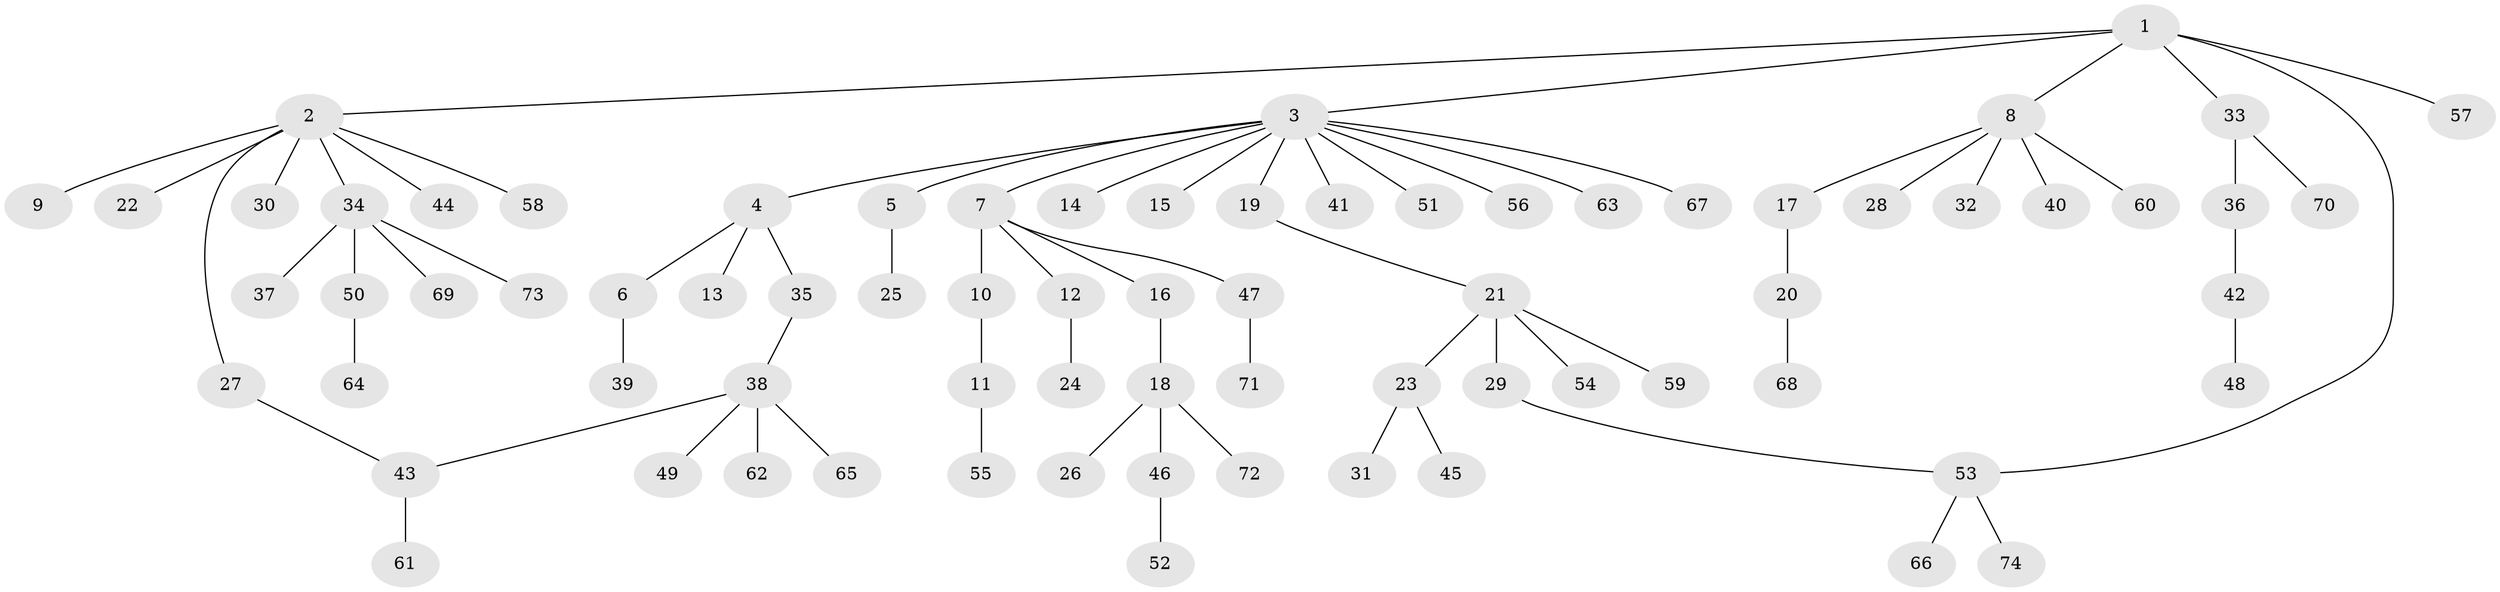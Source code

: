// coarse degree distribution, {1: 0.896551724137931, 7: 0.034482758620689655, 6: 0.034482758620689655, 17: 0.034482758620689655}
// Generated by graph-tools (version 1.1) at 2025/51/03/04/25 21:51:42]
// undirected, 74 vertices, 75 edges
graph export_dot {
graph [start="1"]
  node [color=gray90,style=filled];
  1;
  2;
  3;
  4;
  5;
  6;
  7;
  8;
  9;
  10;
  11;
  12;
  13;
  14;
  15;
  16;
  17;
  18;
  19;
  20;
  21;
  22;
  23;
  24;
  25;
  26;
  27;
  28;
  29;
  30;
  31;
  32;
  33;
  34;
  35;
  36;
  37;
  38;
  39;
  40;
  41;
  42;
  43;
  44;
  45;
  46;
  47;
  48;
  49;
  50;
  51;
  52;
  53;
  54;
  55;
  56;
  57;
  58;
  59;
  60;
  61;
  62;
  63;
  64;
  65;
  66;
  67;
  68;
  69;
  70;
  71;
  72;
  73;
  74;
  1 -- 2;
  1 -- 3;
  1 -- 8;
  1 -- 33;
  1 -- 53;
  1 -- 57;
  2 -- 9;
  2 -- 22;
  2 -- 27;
  2 -- 30;
  2 -- 34;
  2 -- 44;
  2 -- 58;
  3 -- 4;
  3 -- 5;
  3 -- 7;
  3 -- 14;
  3 -- 15;
  3 -- 19;
  3 -- 41;
  3 -- 51;
  3 -- 56;
  3 -- 63;
  3 -- 67;
  4 -- 6;
  4 -- 13;
  4 -- 35;
  5 -- 25;
  6 -- 39;
  7 -- 10;
  7 -- 12;
  7 -- 16;
  7 -- 47;
  8 -- 17;
  8 -- 28;
  8 -- 32;
  8 -- 40;
  8 -- 60;
  10 -- 11;
  11 -- 55;
  12 -- 24;
  16 -- 18;
  17 -- 20;
  18 -- 26;
  18 -- 46;
  18 -- 72;
  19 -- 21;
  20 -- 68;
  21 -- 23;
  21 -- 29;
  21 -- 54;
  21 -- 59;
  23 -- 31;
  23 -- 45;
  27 -- 43;
  29 -- 53;
  33 -- 36;
  33 -- 70;
  34 -- 37;
  34 -- 50;
  34 -- 69;
  34 -- 73;
  35 -- 38;
  36 -- 42;
  38 -- 43;
  38 -- 49;
  38 -- 62;
  38 -- 65;
  42 -- 48;
  43 -- 61;
  46 -- 52;
  47 -- 71;
  50 -- 64;
  53 -- 66;
  53 -- 74;
}
